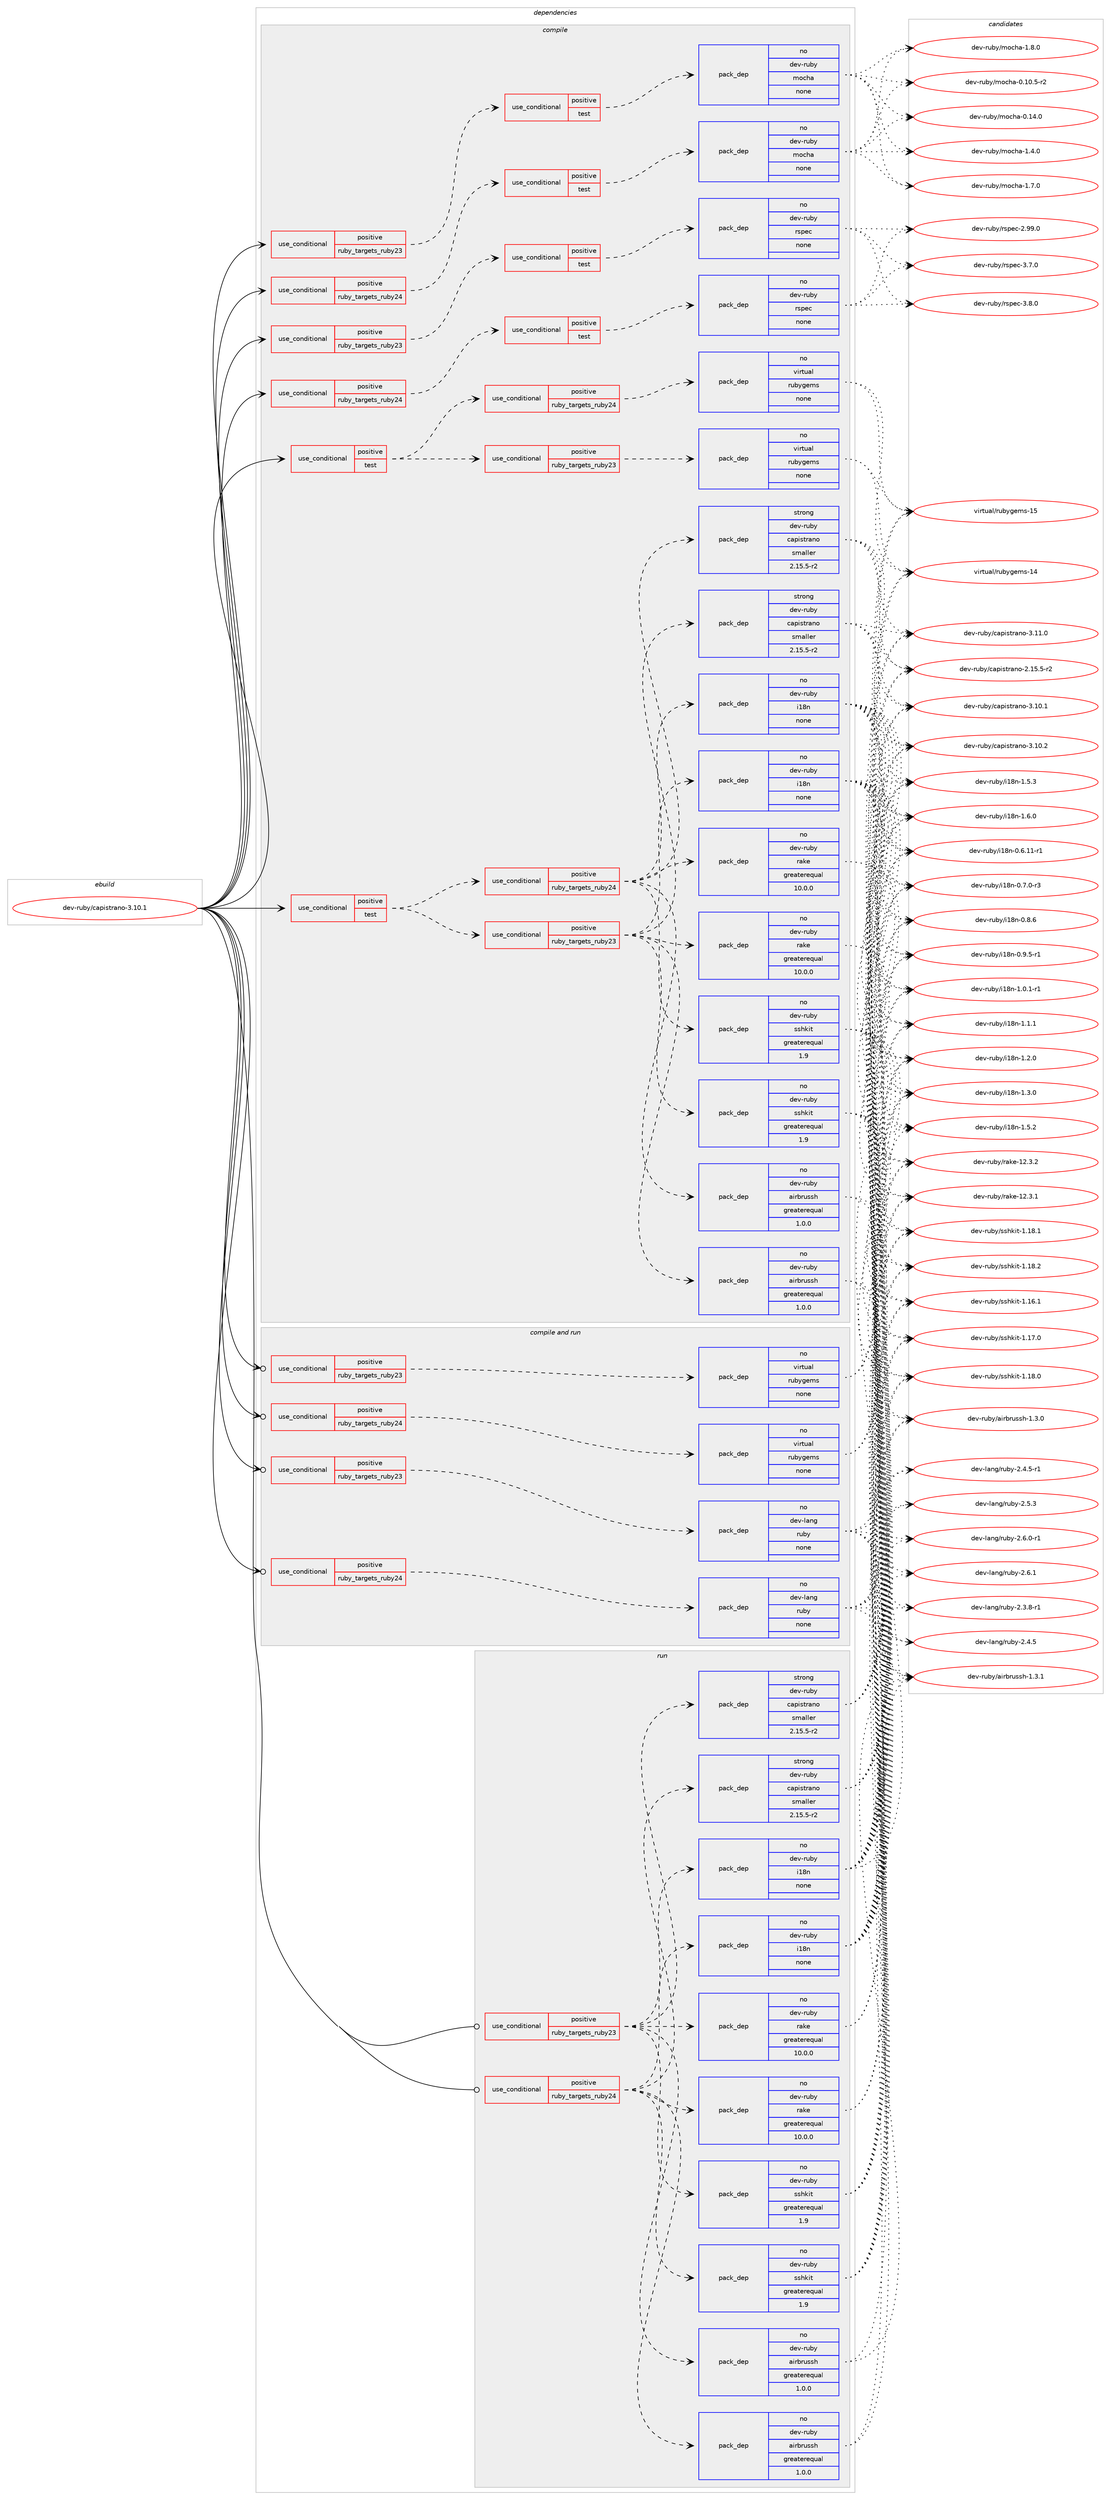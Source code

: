 digraph prolog {

# *************
# Graph options
# *************

newrank=true;
concentrate=true;
compound=true;
graph [rankdir=LR,fontname=Helvetica,fontsize=10,ranksep=1.5];#, ranksep=2.5, nodesep=0.2];
edge  [arrowhead=vee];
node  [fontname=Helvetica,fontsize=10];

# **********
# The ebuild
# **********

subgraph cluster_leftcol {
color=gray;
rank=same;
label=<<i>ebuild</i>>;
id [label="dev-ruby/capistrano-3.10.1", color=red, width=4, href="../dev-ruby/capistrano-3.10.1.svg"];
}

# ****************
# The dependencies
# ****************

subgraph cluster_midcol {
color=gray;
label=<<i>dependencies</i>>;
subgraph cluster_compile {
fillcolor="#eeeeee";
style=filled;
label=<<i>compile</i>>;
subgraph cond395680 {
dependency1485276 [label=<<TABLE BORDER="0" CELLBORDER="1" CELLSPACING="0" CELLPADDING="4"><TR><TD ROWSPAN="3" CELLPADDING="10">use_conditional</TD></TR><TR><TD>positive</TD></TR><TR><TD>ruby_targets_ruby23</TD></TR></TABLE>>, shape=none, color=red];
subgraph cond395681 {
dependency1485277 [label=<<TABLE BORDER="0" CELLBORDER="1" CELLSPACING="0" CELLPADDING="4"><TR><TD ROWSPAN="3" CELLPADDING="10">use_conditional</TD></TR><TR><TD>positive</TD></TR><TR><TD>test</TD></TR></TABLE>>, shape=none, color=red];
subgraph pack1066164 {
dependency1485278 [label=<<TABLE BORDER="0" CELLBORDER="1" CELLSPACING="0" CELLPADDING="4" WIDTH="220"><TR><TD ROWSPAN="6" CELLPADDING="30">pack_dep</TD></TR><TR><TD WIDTH="110">no</TD></TR><TR><TD>dev-ruby</TD></TR><TR><TD>mocha</TD></TR><TR><TD>none</TD></TR><TR><TD></TD></TR></TABLE>>, shape=none, color=blue];
}
dependency1485277:e -> dependency1485278:w [weight=20,style="dashed",arrowhead="vee"];
}
dependency1485276:e -> dependency1485277:w [weight=20,style="dashed",arrowhead="vee"];
}
id:e -> dependency1485276:w [weight=20,style="solid",arrowhead="vee"];
subgraph cond395682 {
dependency1485279 [label=<<TABLE BORDER="0" CELLBORDER="1" CELLSPACING="0" CELLPADDING="4"><TR><TD ROWSPAN="3" CELLPADDING="10">use_conditional</TD></TR><TR><TD>positive</TD></TR><TR><TD>ruby_targets_ruby23</TD></TR></TABLE>>, shape=none, color=red];
subgraph cond395683 {
dependency1485280 [label=<<TABLE BORDER="0" CELLBORDER="1" CELLSPACING="0" CELLPADDING="4"><TR><TD ROWSPAN="3" CELLPADDING="10">use_conditional</TD></TR><TR><TD>positive</TD></TR><TR><TD>test</TD></TR></TABLE>>, shape=none, color=red];
subgraph pack1066165 {
dependency1485281 [label=<<TABLE BORDER="0" CELLBORDER="1" CELLSPACING="0" CELLPADDING="4" WIDTH="220"><TR><TD ROWSPAN="6" CELLPADDING="30">pack_dep</TD></TR><TR><TD WIDTH="110">no</TD></TR><TR><TD>dev-ruby</TD></TR><TR><TD>rspec</TD></TR><TR><TD>none</TD></TR><TR><TD></TD></TR></TABLE>>, shape=none, color=blue];
}
dependency1485280:e -> dependency1485281:w [weight=20,style="dashed",arrowhead="vee"];
}
dependency1485279:e -> dependency1485280:w [weight=20,style="dashed",arrowhead="vee"];
}
id:e -> dependency1485279:w [weight=20,style="solid",arrowhead="vee"];
subgraph cond395684 {
dependency1485282 [label=<<TABLE BORDER="0" CELLBORDER="1" CELLSPACING="0" CELLPADDING="4"><TR><TD ROWSPAN="3" CELLPADDING="10">use_conditional</TD></TR><TR><TD>positive</TD></TR><TR><TD>ruby_targets_ruby24</TD></TR></TABLE>>, shape=none, color=red];
subgraph cond395685 {
dependency1485283 [label=<<TABLE BORDER="0" CELLBORDER="1" CELLSPACING="0" CELLPADDING="4"><TR><TD ROWSPAN="3" CELLPADDING="10">use_conditional</TD></TR><TR><TD>positive</TD></TR><TR><TD>test</TD></TR></TABLE>>, shape=none, color=red];
subgraph pack1066166 {
dependency1485284 [label=<<TABLE BORDER="0" CELLBORDER="1" CELLSPACING="0" CELLPADDING="4" WIDTH="220"><TR><TD ROWSPAN="6" CELLPADDING="30">pack_dep</TD></TR><TR><TD WIDTH="110">no</TD></TR><TR><TD>dev-ruby</TD></TR><TR><TD>mocha</TD></TR><TR><TD>none</TD></TR><TR><TD></TD></TR></TABLE>>, shape=none, color=blue];
}
dependency1485283:e -> dependency1485284:w [weight=20,style="dashed",arrowhead="vee"];
}
dependency1485282:e -> dependency1485283:w [weight=20,style="dashed",arrowhead="vee"];
}
id:e -> dependency1485282:w [weight=20,style="solid",arrowhead="vee"];
subgraph cond395686 {
dependency1485285 [label=<<TABLE BORDER="0" CELLBORDER="1" CELLSPACING="0" CELLPADDING="4"><TR><TD ROWSPAN="3" CELLPADDING="10">use_conditional</TD></TR><TR><TD>positive</TD></TR><TR><TD>ruby_targets_ruby24</TD></TR></TABLE>>, shape=none, color=red];
subgraph cond395687 {
dependency1485286 [label=<<TABLE BORDER="0" CELLBORDER="1" CELLSPACING="0" CELLPADDING="4"><TR><TD ROWSPAN="3" CELLPADDING="10">use_conditional</TD></TR><TR><TD>positive</TD></TR><TR><TD>test</TD></TR></TABLE>>, shape=none, color=red];
subgraph pack1066167 {
dependency1485287 [label=<<TABLE BORDER="0" CELLBORDER="1" CELLSPACING="0" CELLPADDING="4" WIDTH="220"><TR><TD ROWSPAN="6" CELLPADDING="30">pack_dep</TD></TR><TR><TD WIDTH="110">no</TD></TR><TR><TD>dev-ruby</TD></TR><TR><TD>rspec</TD></TR><TR><TD>none</TD></TR><TR><TD></TD></TR></TABLE>>, shape=none, color=blue];
}
dependency1485286:e -> dependency1485287:w [weight=20,style="dashed",arrowhead="vee"];
}
dependency1485285:e -> dependency1485286:w [weight=20,style="dashed",arrowhead="vee"];
}
id:e -> dependency1485285:w [weight=20,style="solid",arrowhead="vee"];
subgraph cond395688 {
dependency1485288 [label=<<TABLE BORDER="0" CELLBORDER="1" CELLSPACING="0" CELLPADDING="4"><TR><TD ROWSPAN="3" CELLPADDING="10">use_conditional</TD></TR><TR><TD>positive</TD></TR><TR><TD>test</TD></TR></TABLE>>, shape=none, color=red];
subgraph cond395689 {
dependency1485289 [label=<<TABLE BORDER="0" CELLBORDER="1" CELLSPACING="0" CELLPADDING="4"><TR><TD ROWSPAN="3" CELLPADDING="10">use_conditional</TD></TR><TR><TD>positive</TD></TR><TR><TD>ruby_targets_ruby23</TD></TR></TABLE>>, shape=none, color=red];
subgraph pack1066168 {
dependency1485290 [label=<<TABLE BORDER="0" CELLBORDER="1" CELLSPACING="0" CELLPADDING="4" WIDTH="220"><TR><TD ROWSPAN="6" CELLPADDING="30">pack_dep</TD></TR><TR><TD WIDTH="110">no</TD></TR><TR><TD>dev-ruby</TD></TR><TR><TD>airbrussh</TD></TR><TR><TD>greaterequal</TD></TR><TR><TD>1.0.0</TD></TR></TABLE>>, shape=none, color=blue];
}
dependency1485289:e -> dependency1485290:w [weight=20,style="dashed",arrowhead="vee"];
subgraph pack1066169 {
dependency1485291 [label=<<TABLE BORDER="0" CELLBORDER="1" CELLSPACING="0" CELLPADDING="4" WIDTH="220"><TR><TD ROWSPAN="6" CELLPADDING="30">pack_dep</TD></TR><TR><TD WIDTH="110">no</TD></TR><TR><TD>dev-ruby</TD></TR><TR><TD>sshkit</TD></TR><TR><TD>greaterequal</TD></TR><TR><TD>1.9</TD></TR></TABLE>>, shape=none, color=blue];
}
dependency1485289:e -> dependency1485291:w [weight=20,style="dashed",arrowhead="vee"];
subgraph pack1066170 {
dependency1485292 [label=<<TABLE BORDER="0" CELLBORDER="1" CELLSPACING="0" CELLPADDING="4" WIDTH="220"><TR><TD ROWSPAN="6" CELLPADDING="30">pack_dep</TD></TR><TR><TD WIDTH="110">no</TD></TR><TR><TD>dev-ruby</TD></TR><TR><TD>rake</TD></TR><TR><TD>greaterequal</TD></TR><TR><TD>10.0.0</TD></TR></TABLE>>, shape=none, color=blue];
}
dependency1485289:e -> dependency1485292:w [weight=20,style="dashed",arrowhead="vee"];
subgraph pack1066171 {
dependency1485293 [label=<<TABLE BORDER="0" CELLBORDER="1" CELLSPACING="0" CELLPADDING="4" WIDTH="220"><TR><TD ROWSPAN="6" CELLPADDING="30">pack_dep</TD></TR><TR><TD WIDTH="110">no</TD></TR><TR><TD>dev-ruby</TD></TR><TR><TD>i18n</TD></TR><TR><TD>none</TD></TR><TR><TD></TD></TR></TABLE>>, shape=none, color=blue];
}
dependency1485289:e -> dependency1485293:w [weight=20,style="dashed",arrowhead="vee"];
subgraph pack1066172 {
dependency1485294 [label=<<TABLE BORDER="0" CELLBORDER="1" CELLSPACING="0" CELLPADDING="4" WIDTH="220"><TR><TD ROWSPAN="6" CELLPADDING="30">pack_dep</TD></TR><TR><TD WIDTH="110">strong</TD></TR><TR><TD>dev-ruby</TD></TR><TR><TD>capistrano</TD></TR><TR><TD>smaller</TD></TR><TR><TD>2.15.5-r2</TD></TR></TABLE>>, shape=none, color=blue];
}
dependency1485289:e -> dependency1485294:w [weight=20,style="dashed",arrowhead="vee"];
}
dependency1485288:e -> dependency1485289:w [weight=20,style="dashed",arrowhead="vee"];
subgraph cond395690 {
dependency1485295 [label=<<TABLE BORDER="0" CELLBORDER="1" CELLSPACING="0" CELLPADDING="4"><TR><TD ROWSPAN="3" CELLPADDING="10">use_conditional</TD></TR><TR><TD>positive</TD></TR><TR><TD>ruby_targets_ruby24</TD></TR></TABLE>>, shape=none, color=red];
subgraph pack1066173 {
dependency1485296 [label=<<TABLE BORDER="0" CELLBORDER="1" CELLSPACING="0" CELLPADDING="4" WIDTH="220"><TR><TD ROWSPAN="6" CELLPADDING="30">pack_dep</TD></TR><TR><TD WIDTH="110">no</TD></TR><TR><TD>dev-ruby</TD></TR><TR><TD>airbrussh</TD></TR><TR><TD>greaterequal</TD></TR><TR><TD>1.0.0</TD></TR></TABLE>>, shape=none, color=blue];
}
dependency1485295:e -> dependency1485296:w [weight=20,style="dashed",arrowhead="vee"];
subgraph pack1066174 {
dependency1485297 [label=<<TABLE BORDER="0" CELLBORDER="1" CELLSPACING="0" CELLPADDING="4" WIDTH="220"><TR><TD ROWSPAN="6" CELLPADDING="30">pack_dep</TD></TR><TR><TD WIDTH="110">no</TD></TR><TR><TD>dev-ruby</TD></TR><TR><TD>sshkit</TD></TR><TR><TD>greaterequal</TD></TR><TR><TD>1.9</TD></TR></TABLE>>, shape=none, color=blue];
}
dependency1485295:e -> dependency1485297:w [weight=20,style="dashed",arrowhead="vee"];
subgraph pack1066175 {
dependency1485298 [label=<<TABLE BORDER="0" CELLBORDER="1" CELLSPACING="0" CELLPADDING="4" WIDTH="220"><TR><TD ROWSPAN="6" CELLPADDING="30">pack_dep</TD></TR><TR><TD WIDTH="110">no</TD></TR><TR><TD>dev-ruby</TD></TR><TR><TD>rake</TD></TR><TR><TD>greaterequal</TD></TR><TR><TD>10.0.0</TD></TR></TABLE>>, shape=none, color=blue];
}
dependency1485295:e -> dependency1485298:w [weight=20,style="dashed",arrowhead="vee"];
subgraph pack1066176 {
dependency1485299 [label=<<TABLE BORDER="0" CELLBORDER="1" CELLSPACING="0" CELLPADDING="4" WIDTH="220"><TR><TD ROWSPAN="6" CELLPADDING="30">pack_dep</TD></TR><TR><TD WIDTH="110">no</TD></TR><TR><TD>dev-ruby</TD></TR><TR><TD>i18n</TD></TR><TR><TD>none</TD></TR><TR><TD></TD></TR></TABLE>>, shape=none, color=blue];
}
dependency1485295:e -> dependency1485299:w [weight=20,style="dashed",arrowhead="vee"];
subgraph pack1066177 {
dependency1485300 [label=<<TABLE BORDER="0" CELLBORDER="1" CELLSPACING="0" CELLPADDING="4" WIDTH="220"><TR><TD ROWSPAN="6" CELLPADDING="30">pack_dep</TD></TR><TR><TD WIDTH="110">strong</TD></TR><TR><TD>dev-ruby</TD></TR><TR><TD>capistrano</TD></TR><TR><TD>smaller</TD></TR><TR><TD>2.15.5-r2</TD></TR></TABLE>>, shape=none, color=blue];
}
dependency1485295:e -> dependency1485300:w [weight=20,style="dashed",arrowhead="vee"];
}
dependency1485288:e -> dependency1485295:w [weight=20,style="dashed",arrowhead="vee"];
}
id:e -> dependency1485288:w [weight=20,style="solid",arrowhead="vee"];
subgraph cond395691 {
dependency1485301 [label=<<TABLE BORDER="0" CELLBORDER="1" CELLSPACING="0" CELLPADDING="4"><TR><TD ROWSPAN="3" CELLPADDING="10">use_conditional</TD></TR><TR><TD>positive</TD></TR><TR><TD>test</TD></TR></TABLE>>, shape=none, color=red];
subgraph cond395692 {
dependency1485302 [label=<<TABLE BORDER="0" CELLBORDER="1" CELLSPACING="0" CELLPADDING="4"><TR><TD ROWSPAN="3" CELLPADDING="10">use_conditional</TD></TR><TR><TD>positive</TD></TR><TR><TD>ruby_targets_ruby23</TD></TR></TABLE>>, shape=none, color=red];
subgraph pack1066178 {
dependency1485303 [label=<<TABLE BORDER="0" CELLBORDER="1" CELLSPACING="0" CELLPADDING="4" WIDTH="220"><TR><TD ROWSPAN="6" CELLPADDING="30">pack_dep</TD></TR><TR><TD WIDTH="110">no</TD></TR><TR><TD>virtual</TD></TR><TR><TD>rubygems</TD></TR><TR><TD>none</TD></TR><TR><TD></TD></TR></TABLE>>, shape=none, color=blue];
}
dependency1485302:e -> dependency1485303:w [weight=20,style="dashed",arrowhead="vee"];
}
dependency1485301:e -> dependency1485302:w [weight=20,style="dashed",arrowhead="vee"];
subgraph cond395693 {
dependency1485304 [label=<<TABLE BORDER="0" CELLBORDER="1" CELLSPACING="0" CELLPADDING="4"><TR><TD ROWSPAN="3" CELLPADDING="10">use_conditional</TD></TR><TR><TD>positive</TD></TR><TR><TD>ruby_targets_ruby24</TD></TR></TABLE>>, shape=none, color=red];
subgraph pack1066179 {
dependency1485305 [label=<<TABLE BORDER="0" CELLBORDER="1" CELLSPACING="0" CELLPADDING="4" WIDTH="220"><TR><TD ROWSPAN="6" CELLPADDING="30">pack_dep</TD></TR><TR><TD WIDTH="110">no</TD></TR><TR><TD>virtual</TD></TR><TR><TD>rubygems</TD></TR><TR><TD>none</TD></TR><TR><TD></TD></TR></TABLE>>, shape=none, color=blue];
}
dependency1485304:e -> dependency1485305:w [weight=20,style="dashed",arrowhead="vee"];
}
dependency1485301:e -> dependency1485304:w [weight=20,style="dashed",arrowhead="vee"];
}
id:e -> dependency1485301:w [weight=20,style="solid",arrowhead="vee"];
}
subgraph cluster_compileandrun {
fillcolor="#eeeeee";
style=filled;
label=<<i>compile and run</i>>;
subgraph cond395694 {
dependency1485306 [label=<<TABLE BORDER="0" CELLBORDER="1" CELLSPACING="0" CELLPADDING="4"><TR><TD ROWSPAN="3" CELLPADDING="10">use_conditional</TD></TR><TR><TD>positive</TD></TR><TR><TD>ruby_targets_ruby23</TD></TR></TABLE>>, shape=none, color=red];
subgraph pack1066180 {
dependency1485307 [label=<<TABLE BORDER="0" CELLBORDER="1" CELLSPACING="0" CELLPADDING="4" WIDTH="220"><TR><TD ROWSPAN="6" CELLPADDING="30">pack_dep</TD></TR><TR><TD WIDTH="110">no</TD></TR><TR><TD>dev-lang</TD></TR><TR><TD>ruby</TD></TR><TR><TD>none</TD></TR><TR><TD></TD></TR></TABLE>>, shape=none, color=blue];
}
dependency1485306:e -> dependency1485307:w [weight=20,style="dashed",arrowhead="vee"];
}
id:e -> dependency1485306:w [weight=20,style="solid",arrowhead="odotvee"];
subgraph cond395695 {
dependency1485308 [label=<<TABLE BORDER="0" CELLBORDER="1" CELLSPACING="0" CELLPADDING="4"><TR><TD ROWSPAN="3" CELLPADDING="10">use_conditional</TD></TR><TR><TD>positive</TD></TR><TR><TD>ruby_targets_ruby23</TD></TR></TABLE>>, shape=none, color=red];
subgraph pack1066181 {
dependency1485309 [label=<<TABLE BORDER="0" CELLBORDER="1" CELLSPACING="0" CELLPADDING="4" WIDTH="220"><TR><TD ROWSPAN="6" CELLPADDING="30">pack_dep</TD></TR><TR><TD WIDTH="110">no</TD></TR><TR><TD>virtual</TD></TR><TR><TD>rubygems</TD></TR><TR><TD>none</TD></TR><TR><TD></TD></TR></TABLE>>, shape=none, color=blue];
}
dependency1485308:e -> dependency1485309:w [weight=20,style="dashed",arrowhead="vee"];
}
id:e -> dependency1485308:w [weight=20,style="solid",arrowhead="odotvee"];
subgraph cond395696 {
dependency1485310 [label=<<TABLE BORDER="0" CELLBORDER="1" CELLSPACING="0" CELLPADDING="4"><TR><TD ROWSPAN="3" CELLPADDING="10">use_conditional</TD></TR><TR><TD>positive</TD></TR><TR><TD>ruby_targets_ruby24</TD></TR></TABLE>>, shape=none, color=red];
subgraph pack1066182 {
dependency1485311 [label=<<TABLE BORDER="0" CELLBORDER="1" CELLSPACING="0" CELLPADDING="4" WIDTH="220"><TR><TD ROWSPAN="6" CELLPADDING="30">pack_dep</TD></TR><TR><TD WIDTH="110">no</TD></TR><TR><TD>dev-lang</TD></TR><TR><TD>ruby</TD></TR><TR><TD>none</TD></TR><TR><TD></TD></TR></TABLE>>, shape=none, color=blue];
}
dependency1485310:e -> dependency1485311:w [weight=20,style="dashed",arrowhead="vee"];
}
id:e -> dependency1485310:w [weight=20,style="solid",arrowhead="odotvee"];
subgraph cond395697 {
dependency1485312 [label=<<TABLE BORDER="0" CELLBORDER="1" CELLSPACING="0" CELLPADDING="4"><TR><TD ROWSPAN="3" CELLPADDING="10">use_conditional</TD></TR><TR><TD>positive</TD></TR><TR><TD>ruby_targets_ruby24</TD></TR></TABLE>>, shape=none, color=red];
subgraph pack1066183 {
dependency1485313 [label=<<TABLE BORDER="0" CELLBORDER="1" CELLSPACING="0" CELLPADDING="4" WIDTH="220"><TR><TD ROWSPAN="6" CELLPADDING="30">pack_dep</TD></TR><TR><TD WIDTH="110">no</TD></TR><TR><TD>virtual</TD></TR><TR><TD>rubygems</TD></TR><TR><TD>none</TD></TR><TR><TD></TD></TR></TABLE>>, shape=none, color=blue];
}
dependency1485312:e -> dependency1485313:w [weight=20,style="dashed",arrowhead="vee"];
}
id:e -> dependency1485312:w [weight=20,style="solid",arrowhead="odotvee"];
}
subgraph cluster_run {
fillcolor="#eeeeee";
style=filled;
label=<<i>run</i>>;
subgraph cond395698 {
dependency1485314 [label=<<TABLE BORDER="0" CELLBORDER="1" CELLSPACING="0" CELLPADDING="4"><TR><TD ROWSPAN="3" CELLPADDING="10">use_conditional</TD></TR><TR><TD>positive</TD></TR><TR><TD>ruby_targets_ruby23</TD></TR></TABLE>>, shape=none, color=red];
subgraph pack1066184 {
dependency1485315 [label=<<TABLE BORDER="0" CELLBORDER="1" CELLSPACING="0" CELLPADDING="4" WIDTH="220"><TR><TD ROWSPAN="6" CELLPADDING="30">pack_dep</TD></TR><TR><TD WIDTH="110">no</TD></TR><TR><TD>dev-ruby</TD></TR><TR><TD>airbrussh</TD></TR><TR><TD>greaterequal</TD></TR><TR><TD>1.0.0</TD></TR></TABLE>>, shape=none, color=blue];
}
dependency1485314:e -> dependency1485315:w [weight=20,style="dashed",arrowhead="vee"];
subgraph pack1066185 {
dependency1485316 [label=<<TABLE BORDER="0" CELLBORDER="1" CELLSPACING="0" CELLPADDING="4" WIDTH="220"><TR><TD ROWSPAN="6" CELLPADDING="30">pack_dep</TD></TR><TR><TD WIDTH="110">no</TD></TR><TR><TD>dev-ruby</TD></TR><TR><TD>sshkit</TD></TR><TR><TD>greaterequal</TD></TR><TR><TD>1.9</TD></TR></TABLE>>, shape=none, color=blue];
}
dependency1485314:e -> dependency1485316:w [weight=20,style="dashed",arrowhead="vee"];
subgraph pack1066186 {
dependency1485317 [label=<<TABLE BORDER="0" CELLBORDER="1" CELLSPACING="0" CELLPADDING="4" WIDTH="220"><TR><TD ROWSPAN="6" CELLPADDING="30">pack_dep</TD></TR><TR><TD WIDTH="110">no</TD></TR><TR><TD>dev-ruby</TD></TR><TR><TD>rake</TD></TR><TR><TD>greaterequal</TD></TR><TR><TD>10.0.0</TD></TR></TABLE>>, shape=none, color=blue];
}
dependency1485314:e -> dependency1485317:w [weight=20,style="dashed",arrowhead="vee"];
subgraph pack1066187 {
dependency1485318 [label=<<TABLE BORDER="0" CELLBORDER="1" CELLSPACING="0" CELLPADDING="4" WIDTH="220"><TR><TD ROWSPAN="6" CELLPADDING="30">pack_dep</TD></TR><TR><TD WIDTH="110">no</TD></TR><TR><TD>dev-ruby</TD></TR><TR><TD>i18n</TD></TR><TR><TD>none</TD></TR><TR><TD></TD></TR></TABLE>>, shape=none, color=blue];
}
dependency1485314:e -> dependency1485318:w [weight=20,style="dashed",arrowhead="vee"];
subgraph pack1066188 {
dependency1485319 [label=<<TABLE BORDER="0" CELLBORDER="1" CELLSPACING="0" CELLPADDING="4" WIDTH="220"><TR><TD ROWSPAN="6" CELLPADDING="30">pack_dep</TD></TR><TR><TD WIDTH="110">strong</TD></TR><TR><TD>dev-ruby</TD></TR><TR><TD>capistrano</TD></TR><TR><TD>smaller</TD></TR><TR><TD>2.15.5-r2</TD></TR></TABLE>>, shape=none, color=blue];
}
dependency1485314:e -> dependency1485319:w [weight=20,style="dashed",arrowhead="vee"];
}
id:e -> dependency1485314:w [weight=20,style="solid",arrowhead="odot"];
subgraph cond395699 {
dependency1485320 [label=<<TABLE BORDER="0" CELLBORDER="1" CELLSPACING="0" CELLPADDING="4"><TR><TD ROWSPAN="3" CELLPADDING="10">use_conditional</TD></TR><TR><TD>positive</TD></TR><TR><TD>ruby_targets_ruby24</TD></TR></TABLE>>, shape=none, color=red];
subgraph pack1066189 {
dependency1485321 [label=<<TABLE BORDER="0" CELLBORDER="1" CELLSPACING="0" CELLPADDING="4" WIDTH="220"><TR><TD ROWSPAN="6" CELLPADDING="30">pack_dep</TD></TR><TR><TD WIDTH="110">no</TD></TR><TR><TD>dev-ruby</TD></TR><TR><TD>airbrussh</TD></TR><TR><TD>greaterequal</TD></TR><TR><TD>1.0.0</TD></TR></TABLE>>, shape=none, color=blue];
}
dependency1485320:e -> dependency1485321:w [weight=20,style="dashed",arrowhead="vee"];
subgraph pack1066190 {
dependency1485322 [label=<<TABLE BORDER="0" CELLBORDER="1" CELLSPACING="0" CELLPADDING="4" WIDTH="220"><TR><TD ROWSPAN="6" CELLPADDING="30">pack_dep</TD></TR><TR><TD WIDTH="110">no</TD></TR><TR><TD>dev-ruby</TD></TR><TR><TD>sshkit</TD></TR><TR><TD>greaterequal</TD></TR><TR><TD>1.9</TD></TR></TABLE>>, shape=none, color=blue];
}
dependency1485320:e -> dependency1485322:w [weight=20,style="dashed",arrowhead="vee"];
subgraph pack1066191 {
dependency1485323 [label=<<TABLE BORDER="0" CELLBORDER="1" CELLSPACING="0" CELLPADDING="4" WIDTH="220"><TR><TD ROWSPAN="6" CELLPADDING="30">pack_dep</TD></TR><TR><TD WIDTH="110">no</TD></TR><TR><TD>dev-ruby</TD></TR><TR><TD>rake</TD></TR><TR><TD>greaterequal</TD></TR><TR><TD>10.0.0</TD></TR></TABLE>>, shape=none, color=blue];
}
dependency1485320:e -> dependency1485323:w [weight=20,style="dashed",arrowhead="vee"];
subgraph pack1066192 {
dependency1485324 [label=<<TABLE BORDER="0" CELLBORDER="1" CELLSPACING="0" CELLPADDING="4" WIDTH="220"><TR><TD ROWSPAN="6" CELLPADDING="30">pack_dep</TD></TR><TR><TD WIDTH="110">no</TD></TR><TR><TD>dev-ruby</TD></TR><TR><TD>i18n</TD></TR><TR><TD>none</TD></TR><TR><TD></TD></TR></TABLE>>, shape=none, color=blue];
}
dependency1485320:e -> dependency1485324:w [weight=20,style="dashed",arrowhead="vee"];
subgraph pack1066193 {
dependency1485325 [label=<<TABLE BORDER="0" CELLBORDER="1" CELLSPACING="0" CELLPADDING="4" WIDTH="220"><TR><TD ROWSPAN="6" CELLPADDING="30">pack_dep</TD></TR><TR><TD WIDTH="110">strong</TD></TR><TR><TD>dev-ruby</TD></TR><TR><TD>capistrano</TD></TR><TR><TD>smaller</TD></TR><TR><TD>2.15.5-r2</TD></TR></TABLE>>, shape=none, color=blue];
}
dependency1485320:e -> dependency1485325:w [weight=20,style="dashed",arrowhead="vee"];
}
id:e -> dependency1485320:w [weight=20,style="solid",arrowhead="odot"];
}
}

# **************
# The candidates
# **************

subgraph cluster_choices {
rank=same;
color=gray;
label=<<i>candidates</i>>;

subgraph choice1066164 {
color=black;
nodesep=1;
choice1001011184511411798121471091119910497454846494846534511450 [label="dev-ruby/mocha-0.10.5-r2", color=red, width=4,href="../dev-ruby/mocha-0.10.5-r2.svg"];
choice100101118451141179812147109111991049745484649524648 [label="dev-ruby/mocha-0.14.0", color=red, width=4,href="../dev-ruby/mocha-0.14.0.svg"];
choice1001011184511411798121471091119910497454946524648 [label="dev-ruby/mocha-1.4.0", color=red, width=4,href="../dev-ruby/mocha-1.4.0.svg"];
choice1001011184511411798121471091119910497454946554648 [label="dev-ruby/mocha-1.7.0", color=red, width=4,href="../dev-ruby/mocha-1.7.0.svg"];
choice1001011184511411798121471091119910497454946564648 [label="dev-ruby/mocha-1.8.0", color=red, width=4,href="../dev-ruby/mocha-1.8.0.svg"];
dependency1485278:e -> choice1001011184511411798121471091119910497454846494846534511450:w [style=dotted,weight="100"];
dependency1485278:e -> choice100101118451141179812147109111991049745484649524648:w [style=dotted,weight="100"];
dependency1485278:e -> choice1001011184511411798121471091119910497454946524648:w [style=dotted,weight="100"];
dependency1485278:e -> choice1001011184511411798121471091119910497454946554648:w [style=dotted,weight="100"];
dependency1485278:e -> choice1001011184511411798121471091119910497454946564648:w [style=dotted,weight="100"];
}
subgraph choice1066165 {
color=black;
nodesep=1;
choice1001011184511411798121471141151121019945504657574648 [label="dev-ruby/rspec-2.99.0", color=red, width=4,href="../dev-ruby/rspec-2.99.0.svg"];
choice10010111845114117981214711411511210199455146554648 [label="dev-ruby/rspec-3.7.0", color=red, width=4,href="../dev-ruby/rspec-3.7.0.svg"];
choice10010111845114117981214711411511210199455146564648 [label="dev-ruby/rspec-3.8.0", color=red, width=4,href="../dev-ruby/rspec-3.8.0.svg"];
dependency1485281:e -> choice1001011184511411798121471141151121019945504657574648:w [style=dotted,weight="100"];
dependency1485281:e -> choice10010111845114117981214711411511210199455146554648:w [style=dotted,weight="100"];
dependency1485281:e -> choice10010111845114117981214711411511210199455146564648:w [style=dotted,weight="100"];
}
subgraph choice1066166 {
color=black;
nodesep=1;
choice1001011184511411798121471091119910497454846494846534511450 [label="dev-ruby/mocha-0.10.5-r2", color=red, width=4,href="../dev-ruby/mocha-0.10.5-r2.svg"];
choice100101118451141179812147109111991049745484649524648 [label="dev-ruby/mocha-0.14.0", color=red, width=4,href="../dev-ruby/mocha-0.14.0.svg"];
choice1001011184511411798121471091119910497454946524648 [label="dev-ruby/mocha-1.4.0", color=red, width=4,href="../dev-ruby/mocha-1.4.0.svg"];
choice1001011184511411798121471091119910497454946554648 [label="dev-ruby/mocha-1.7.0", color=red, width=4,href="../dev-ruby/mocha-1.7.0.svg"];
choice1001011184511411798121471091119910497454946564648 [label="dev-ruby/mocha-1.8.0", color=red, width=4,href="../dev-ruby/mocha-1.8.0.svg"];
dependency1485284:e -> choice1001011184511411798121471091119910497454846494846534511450:w [style=dotted,weight="100"];
dependency1485284:e -> choice100101118451141179812147109111991049745484649524648:w [style=dotted,weight="100"];
dependency1485284:e -> choice1001011184511411798121471091119910497454946524648:w [style=dotted,weight="100"];
dependency1485284:e -> choice1001011184511411798121471091119910497454946554648:w [style=dotted,weight="100"];
dependency1485284:e -> choice1001011184511411798121471091119910497454946564648:w [style=dotted,weight="100"];
}
subgraph choice1066167 {
color=black;
nodesep=1;
choice1001011184511411798121471141151121019945504657574648 [label="dev-ruby/rspec-2.99.0", color=red, width=4,href="../dev-ruby/rspec-2.99.0.svg"];
choice10010111845114117981214711411511210199455146554648 [label="dev-ruby/rspec-3.7.0", color=red, width=4,href="../dev-ruby/rspec-3.7.0.svg"];
choice10010111845114117981214711411511210199455146564648 [label="dev-ruby/rspec-3.8.0", color=red, width=4,href="../dev-ruby/rspec-3.8.0.svg"];
dependency1485287:e -> choice1001011184511411798121471141151121019945504657574648:w [style=dotted,weight="100"];
dependency1485287:e -> choice10010111845114117981214711411511210199455146554648:w [style=dotted,weight="100"];
dependency1485287:e -> choice10010111845114117981214711411511210199455146564648:w [style=dotted,weight="100"];
}
subgraph choice1066168 {
color=black;
nodesep=1;
choice1001011184511411798121479710511498114117115115104454946514648 [label="dev-ruby/airbrussh-1.3.0", color=red, width=4,href="../dev-ruby/airbrussh-1.3.0.svg"];
choice1001011184511411798121479710511498114117115115104454946514649 [label="dev-ruby/airbrussh-1.3.1", color=red, width=4,href="../dev-ruby/airbrussh-1.3.1.svg"];
dependency1485290:e -> choice1001011184511411798121479710511498114117115115104454946514648:w [style=dotted,weight="100"];
dependency1485290:e -> choice1001011184511411798121479710511498114117115115104454946514649:w [style=dotted,weight="100"];
}
subgraph choice1066169 {
color=black;
nodesep=1;
choice10010111845114117981214711511510410710511645494649544649 [label="dev-ruby/sshkit-1.16.1", color=red, width=4,href="../dev-ruby/sshkit-1.16.1.svg"];
choice10010111845114117981214711511510410710511645494649554648 [label="dev-ruby/sshkit-1.17.0", color=red, width=4,href="../dev-ruby/sshkit-1.17.0.svg"];
choice10010111845114117981214711511510410710511645494649564648 [label="dev-ruby/sshkit-1.18.0", color=red, width=4,href="../dev-ruby/sshkit-1.18.0.svg"];
choice10010111845114117981214711511510410710511645494649564649 [label="dev-ruby/sshkit-1.18.1", color=red, width=4,href="../dev-ruby/sshkit-1.18.1.svg"];
choice10010111845114117981214711511510410710511645494649564650 [label="dev-ruby/sshkit-1.18.2", color=red, width=4,href="../dev-ruby/sshkit-1.18.2.svg"];
dependency1485291:e -> choice10010111845114117981214711511510410710511645494649544649:w [style=dotted,weight="100"];
dependency1485291:e -> choice10010111845114117981214711511510410710511645494649554648:w [style=dotted,weight="100"];
dependency1485291:e -> choice10010111845114117981214711511510410710511645494649564648:w [style=dotted,weight="100"];
dependency1485291:e -> choice10010111845114117981214711511510410710511645494649564649:w [style=dotted,weight="100"];
dependency1485291:e -> choice10010111845114117981214711511510410710511645494649564650:w [style=dotted,weight="100"];
}
subgraph choice1066170 {
color=black;
nodesep=1;
choice1001011184511411798121471149710710145495046514649 [label="dev-ruby/rake-12.3.1", color=red, width=4,href="../dev-ruby/rake-12.3.1.svg"];
choice1001011184511411798121471149710710145495046514650 [label="dev-ruby/rake-12.3.2", color=red, width=4,href="../dev-ruby/rake-12.3.2.svg"];
dependency1485292:e -> choice1001011184511411798121471149710710145495046514649:w [style=dotted,weight="100"];
dependency1485292:e -> choice1001011184511411798121471149710710145495046514650:w [style=dotted,weight="100"];
}
subgraph choice1066171 {
color=black;
nodesep=1;
choice1001011184511411798121471054956110454846544649494511449 [label="dev-ruby/i18n-0.6.11-r1", color=red, width=4,href="../dev-ruby/i18n-0.6.11-r1.svg"];
choice10010111845114117981214710549561104548465546484511451 [label="dev-ruby/i18n-0.7.0-r3", color=red, width=4,href="../dev-ruby/i18n-0.7.0-r3.svg"];
choice1001011184511411798121471054956110454846564654 [label="dev-ruby/i18n-0.8.6", color=red, width=4,href="../dev-ruby/i18n-0.8.6.svg"];
choice10010111845114117981214710549561104548465746534511449 [label="dev-ruby/i18n-0.9.5-r1", color=red, width=4,href="../dev-ruby/i18n-0.9.5-r1.svg"];
choice10010111845114117981214710549561104549464846494511449 [label="dev-ruby/i18n-1.0.1-r1", color=red, width=4,href="../dev-ruby/i18n-1.0.1-r1.svg"];
choice1001011184511411798121471054956110454946494649 [label="dev-ruby/i18n-1.1.1", color=red, width=4,href="../dev-ruby/i18n-1.1.1.svg"];
choice1001011184511411798121471054956110454946504648 [label="dev-ruby/i18n-1.2.0", color=red, width=4,href="../dev-ruby/i18n-1.2.0.svg"];
choice1001011184511411798121471054956110454946514648 [label="dev-ruby/i18n-1.3.0", color=red, width=4,href="../dev-ruby/i18n-1.3.0.svg"];
choice1001011184511411798121471054956110454946534650 [label="dev-ruby/i18n-1.5.2", color=red, width=4,href="../dev-ruby/i18n-1.5.2.svg"];
choice1001011184511411798121471054956110454946534651 [label="dev-ruby/i18n-1.5.3", color=red, width=4,href="../dev-ruby/i18n-1.5.3.svg"];
choice1001011184511411798121471054956110454946544648 [label="dev-ruby/i18n-1.6.0", color=red, width=4,href="../dev-ruby/i18n-1.6.0.svg"];
dependency1485293:e -> choice1001011184511411798121471054956110454846544649494511449:w [style=dotted,weight="100"];
dependency1485293:e -> choice10010111845114117981214710549561104548465546484511451:w [style=dotted,weight="100"];
dependency1485293:e -> choice1001011184511411798121471054956110454846564654:w [style=dotted,weight="100"];
dependency1485293:e -> choice10010111845114117981214710549561104548465746534511449:w [style=dotted,weight="100"];
dependency1485293:e -> choice10010111845114117981214710549561104549464846494511449:w [style=dotted,weight="100"];
dependency1485293:e -> choice1001011184511411798121471054956110454946494649:w [style=dotted,weight="100"];
dependency1485293:e -> choice1001011184511411798121471054956110454946504648:w [style=dotted,weight="100"];
dependency1485293:e -> choice1001011184511411798121471054956110454946514648:w [style=dotted,weight="100"];
dependency1485293:e -> choice1001011184511411798121471054956110454946534650:w [style=dotted,weight="100"];
dependency1485293:e -> choice1001011184511411798121471054956110454946534651:w [style=dotted,weight="100"];
dependency1485293:e -> choice1001011184511411798121471054956110454946544648:w [style=dotted,weight="100"];
}
subgraph choice1066172 {
color=black;
nodesep=1;
choice100101118451141179812147999711210511511611497110111455046495346534511450 [label="dev-ruby/capistrano-2.15.5-r2", color=red, width=4,href="../dev-ruby/capistrano-2.15.5-r2.svg"];
choice10010111845114117981214799971121051151161149711011145514649484649 [label="dev-ruby/capistrano-3.10.1", color=red, width=4,href="../dev-ruby/capistrano-3.10.1.svg"];
choice10010111845114117981214799971121051151161149711011145514649484650 [label="dev-ruby/capistrano-3.10.2", color=red, width=4,href="../dev-ruby/capistrano-3.10.2.svg"];
choice10010111845114117981214799971121051151161149711011145514649494648 [label="dev-ruby/capistrano-3.11.0", color=red, width=4,href="../dev-ruby/capistrano-3.11.0.svg"];
dependency1485294:e -> choice100101118451141179812147999711210511511611497110111455046495346534511450:w [style=dotted,weight="100"];
dependency1485294:e -> choice10010111845114117981214799971121051151161149711011145514649484649:w [style=dotted,weight="100"];
dependency1485294:e -> choice10010111845114117981214799971121051151161149711011145514649484650:w [style=dotted,weight="100"];
dependency1485294:e -> choice10010111845114117981214799971121051151161149711011145514649494648:w [style=dotted,weight="100"];
}
subgraph choice1066173 {
color=black;
nodesep=1;
choice1001011184511411798121479710511498114117115115104454946514648 [label="dev-ruby/airbrussh-1.3.0", color=red, width=4,href="../dev-ruby/airbrussh-1.3.0.svg"];
choice1001011184511411798121479710511498114117115115104454946514649 [label="dev-ruby/airbrussh-1.3.1", color=red, width=4,href="../dev-ruby/airbrussh-1.3.1.svg"];
dependency1485296:e -> choice1001011184511411798121479710511498114117115115104454946514648:w [style=dotted,weight="100"];
dependency1485296:e -> choice1001011184511411798121479710511498114117115115104454946514649:w [style=dotted,weight="100"];
}
subgraph choice1066174 {
color=black;
nodesep=1;
choice10010111845114117981214711511510410710511645494649544649 [label="dev-ruby/sshkit-1.16.1", color=red, width=4,href="../dev-ruby/sshkit-1.16.1.svg"];
choice10010111845114117981214711511510410710511645494649554648 [label="dev-ruby/sshkit-1.17.0", color=red, width=4,href="../dev-ruby/sshkit-1.17.0.svg"];
choice10010111845114117981214711511510410710511645494649564648 [label="dev-ruby/sshkit-1.18.0", color=red, width=4,href="../dev-ruby/sshkit-1.18.0.svg"];
choice10010111845114117981214711511510410710511645494649564649 [label="dev-ruby/sshkit-1.18.1", color=red, width=4,href="../dev-ruby/sshkit-1.18.1.svg"];
choice10010111845114117981214711511510410710511645494649564650 [label="dev-ruby/sshkit-1.18.2", color=red, width=4,href="../dev-ruby/sshkit-1.18.2.svg"];
dependency1485297:e -> choice10010111845114117981214711511510410710511645494649544649:w [style=dotted,weight="100"];
dependency1485297:e -> choice10010111845114117981214711511510410710511645494649554648:w [style=dotted,weight="100"];
dependency1485297:e -> choice10010111845114117981214711511510410710511645494649564648:w [style=dotted,weight="100"];
dependency1485297:e -> choice10010111845114117981214711511510410710511645494649564649:w [style=dotted,weight="100"];
dependency1485297:e -> choice10010111845114117981214711511510410710511645494649564650:w [style=dotted,weight="100"];
}
subgraph choice1066175 {
color=black;
nodesep=1;
choice1001011184511411798121471149710710145495046514649 [label="dev-ruby/rake-12.3.1", color=red, width=4,href="../dev-ruby/rake-12.3.1.svg"];
choice1001011184511411798121471149710710145495046514650 [label="dev-ruby/rake-12.3.2", color=red, width=4,href="../dev-ruby/rake-12.3.2.svg"];
dependency1485298:e -> choice1001011184511411798121471149710710145495046514649:w [style=dotted,weight="100"];
dependency1485298:e -> choice1001011184511411798121471149710710145495046514650:w [style=dotted,weight="100"];
}
subgraph choice1066176 {
color=black;
nodesep=1;
choice1001011184511411798121471054956110454846544649494511449 [label="dev-ruby/i18n-0.6.11-r1", color=red, width=4,href="../dev-ruby/i18n-0.6.11-r1.svg"];
choice10010111845114117981214710549561104548465546484511451 [label="dev-ruby/i18n-0.7.0-r3", color=red, width=4,href="../dev-ruby/i18n-0.7.0-r3.svg"];
choice1001011184511411798121471054956110454846564654 [label="dev-ruby/i18n-0.8.6", color=red, width=4,href="../dev-ruby/i18n-0.8.6.svg"];
choice10010111845114117981214710549561104548465746534511449 [label="dev-ruby/i18n-0.9.5-r1", color=red, width=4,href="../dev-ruby/i18n-0.9.5-r1.svg"];
choice10010111845114117981214710549561104549464846494511449 [label="dev-ruby/i18n-1.0.1-r1", color=red, width=4,href="../dev-ruby/i18n-1.0.1-r1.svg"];
choice1001011184511411798121471054956110454946494649 [label="dev-ruby/i18n-1.1.1", color=red, width=4,href="../dev-ruby/i18n-1.1.1.svg"];
choice1001011184511411798121471054956110454946504648 [label="dev-ruby/i18n-1.2.0", color=red, width=4,href="../dev-ruby/i18n-1.2.0.svg"];
choice1001011184511411798121471054956110454946514648 [label="dev-ruby/i18n-1.3.0", color=red, width=4,href="../dev-ruby/i18n-1.3.0.svg"];
choice1001011184511411798121471054956110454946534650 [label="dev-ruby/i18n-1.5.2", color=red, width=4,href="../dev-ruby/i18n-1.5.2.svg"];
choice1001011184511411798121471054956110454946534651 [label="dev-ruby/i18n-1.5.3", color=red, width=4,href="../dev-ruby/i18n-1.5.3.svg"];
choice1001011184511411798121471054956110454946544648 [label="dev-ruby/i18n-1.6.0", color=red, width=4,href="../dev-ruby/i18n-1.6.0.svg"];
dependency1485299:e -> choice1001011184511411798121471054956110454846544649494511449:w [style=dotted,weight="100"];
dependency1485299:e -> choice10010111845114117981214710549561104548465546484511451:w [style=dotted,weight="100"];
dependency1485299:e -> choice1001011184511411798121471054956110454846564654:w [style=dotted,weight="100"];
dependency1485299:e -> choice10010111845114117981214710549561104548465746534511449:w [style=dotted,weight="100"];
dependency1485299:e -> choice10010111845114117981214710549561104549464846494511449:w [style=dotted,weight="100"];
dependency1485299:e -> choice1001011184511411798121471054956110454946494649:w [style=dotted,weight="100"];
dependency1485299:e -> choice1001011184511411798121471054956110454946504648:w [style=dotted,weight="100"];
dependency1485299:e -> choice1001011184511411798121471054956110454946514648:w [style=dotted,weight="100"];
dependency1485299:e -> choice1001011184511411798121471054956110454946534650:w [style=dotted,weight="100"];
dependency1485299:e -> choice1001011184511411798121471054956110454946534651:w [style=dotted,weight="100"];
dependency1485299:e -> choice1001011184511411798121471054956110454946544648:w [style=dotted,weight="100"];
}
subgraph choice1066177 {
color=black;
nodesep=1;
choice100101118451141179812147999711210511511611497110111455046495346534511450 [label="dev-ruby/capistrano-2.15.5-r2", color=red, width=4,href="../dev-ruby/capistrano-2.15.5-r2.svg"];
choice10010111845114117981214799971121051151161149711011145514649484649 [label="dev-ruby/capistrano-3.10.1", color=red, width=4,href="../dev-ruby/capistrano-3.10.1.svg"];
choice10010111845114117981214799971121051151161149711011145514649484650 [label="dev-ruby/capistrano-3.10.2", color=red, width=4,href="../dev-ruby/capistrano-3.10.2.svg"];
choice10010111845114117981214799971121051151161149711011145514649494648 [label="dev-ruby/capistrano-3.11.0", color=red, width=4,href="../dev-ruby/capistrano-3.11.0.svg"];
dependency1485300:e -> choice100101118451141179812147999711210511511611497110111455046495346534511450:w [style=dotted,weight="100"];
dependency1485300:e -> choice10010111845114117981214799971121051151161149711011145514649484649:w [style=dotted,weight="100"];
dependency1485300:e -> choice10010111845114117981214799971121051151161149711011145514649484650:w [style=dotted,weight="100"];
dependency1485300:e -> choice10010111845114117981214799971121051151161149711011145514649494648:w [style=dotted,weight="100"];
}
subgraph choice1066178 {
color=black;
nodesep=1;
choice118105114116117971084711411798121103101109115454952 [label="virtual/rubygems-14", color=red, width=4,href="../virtual/rubygems-14.svg"];
choice118105114116117971084711411798121103101109115454953 [label="virtual/rubygems-15", color=red, width=4,href="../virtual/rubygems-15.svg"];
dependency1485303:e -> choice118105114116117971084711411798121103101109115454952:w [style=dotted,weight="100"];
dependency1485303:e -> choice118105114116117971084711411798121103101109115454953:w [style=dotted,weight="100"];
}
subgraph choice1066179 {
color=black;
nodesep=1;
choice118105114116117971084711411798121103101109115454952 [label="virtual/rubygems-14", color=red, width=4,href="../virtual/rubygems-14.svg"];
choice118105114116117971084711411798121103101109115454953 [label="virtual/rubygems-15", color=red, width=4,href="../virtual/rubygems-15.svg"];
dependency1485305:e -> choice118105114116117971084711411798121103101109115454952:w [style=dotted,weight="100"];
dependency1485305:e -> choice118105114116117971084711411798121103101109115454953:w [style=dotted,weight="100"];
}
subgraph choice1066180 {
color=black;
nodesep=1;
choice100101118451089711010347114117981214550465146564511449 [label="dev-lang/ruby-2.3.8-r1", color=red, width=4,href="../dev-lang/ruby-2.3.8-r1.svg"];
choice10010111845108971101034711411798121455046524653 [label="dev-lang/ruby-2.4.5", color=red, width=4,href="../dev-lang/ruby-2.4.5.svg"];
choice100101118451089711010347114117981214550465246534511449 [label="dev-lang/ruby-2.4.5-r1", color=red, width=4,href="../dev-lang/ruby-2.4.5-r1.svg"];
choice10010111845108971101034711411798121455046534651 [label="dev-lang/ruby-2.5.3", color=red, width=4,href="../dev-lang/ruby-2.5.3.svg"];
choice100101118451089711010347114117981214550465446484511449 [label="dev-lang/ruby-2.6.0-r1", color=red, width=4,href="../dev-lang/ruby-2.6.0-r1.svg"];
choice10010111845108971101034711411798121455046544649 [label="dev-lang/ruby-2.6.1", color=red, width=4,href="../dev-lang/ruby-2.6.1.svg"];
dependency1485307:e -> choice100101118451089711010347114117981214550465146564511449:w [style=dotted,weight="100"];
dependency1485307:e -> choice10010111845108971101034711411798121455046524653:w [style=dotted,weight="100"];
dependency1485307:e -> choice100101118451089711010347114117981214550465246534511449:w [style=dotted,weight="100"];
dependency1485307:e -> choice10010111845108971101034711411798121455046534651:w [style=dotted,weight="100"];
dependency1485307:e -> choice100101118451089711010347114117981214550465446484511449:w [style=dotted,weight="100"];
dependency1485307:e -> choice10010111845108971101034711411798121455046544649:w [style=dotted,weight="100"];
}
subgraph choice1066181 {
color=black;
nodesep=1;
choice118105114116117971084711411798121103101109115454952 [label="virtual/rubygems-14", color=red, width=4,href="../virtual/rubygems-14.svg"];
choice118105114116117971084711411798121103101109115454953 [label="virtual/rubygems-15", color=red, width=4,href="../virtual/rubygems-15.svg"];
dependency1485309:e -> choice118105114116117971084711411798121103101109115454952:w [style=dotted,weight="100"];
dependency1485309:e -> choice118105114116117971084711411798121103101109115454953:w [style=dotted,weight="100"];
}
subgraph choice1066182 {
color=black;
nodesep=1;
choice100101118451089711010347114117981214550465146564511449 [label="dev-lang/ruby-2.3.8-r1", color=red, width=4,href="../dev-lang/ruby-2.3.8-r1.svg"];
choice10010111845108971101034711411798121455046524653 [label="dev-lang/ruby-2.4.5", color=red, width=4,href="../dev-lang/ruby-2.4.5.svg"];
choice100101118451089711010347114117981214550465246534511449 [label="dev-lang/ruby-2.4.5-r1", color=red, width=4,href="../dev-lang/ruby-2.4.5-r1.svg"];
choice10010111845108971101034711411798121455046534651 [label="dev-lang/ruby-2.5.3", color=red, width=4,href="../dev-lang/ruby-2.5.3.svg"];
choice100101118451089711010347114117981214550465446484511449 [label="dev-lang/ruby-2.6.0-r1", color=red, width=4,href="../dev-lang/ruby-2.6.0-r1.svg"];
choice10010111845108971101034711411798121455046544649 [label="dev-lang/ruby-2.6.1", color=red, width=4,href="../dev-lang/ruby-2.6.1.svg"];
dependency1485311:e -> choice100101118451089711010347114117981214550465146564511449:w [style=dotted,weight="100"];
dependency1485311:e -> choice10010111845108971101034711411798121455046524653:w [style=dotted,weight="100"];
dependency1485311:e -> choice100101118451089711010347114117981214550465246534511449:w [style=dotted,weight="100"];
dependency1485311:e -> choice10010111845108971101034711411798121455046534651:w [style=dotted,weight="100"];
dependency1485311:e -> choice100101118451089711010347114117981214550465446484511449:w [style=dotted,weight="100"];
dependency1485311:e -> choice10010111845108971101034711411798121455046544649:w [style=dotted,weight="100"];
}
subgraph choice1066183 {
color=black;
nodesep=1;
choice118105114116117971084711411798121103101109115454952 [label="virtual/rubygems-14", color=red, width=4,href="../virtual/rubygems-14.svg"];
choice118105114116117971084711411798121103101109115454953 [label="virtual/rubygems-15", color=red, width=4,href="../virtual/rubygems-15.svg"];
dependency1485313:e -> choice118105114116117971084711411798121103101109115454952:w [style=dotted,weight="100"];
dependency1485313:e -> choice118105114116117971084711411798121103101109115454953:w [style=dotted,weight="100"];
}
subgraph choice1066184 {
color=black;
nodesep=1;
choice1001011184511411798121479710511498114117115115104454946514648 [label="dev-ruby/airbrussh-1.3.0", color=red, width=4,href="../dev-ruby/airbrussh-1.3.0.svg"];
choice1001011184511411798121479710511498114117115115104454946514649 [label="dev-ruby/airbrussh-1.3.1", color=red, width=4,href="../dev-ruby/airbrussh-1.3.1.svg"];
dependency1485315:e -> choice1001011184511411798121479710511498114117115115104454946514648:w [style=dotted,weight="100"];
dependency1485315:e -> choice1001011184511411798121479710511498114117115115104454946514649:w [style=dotted,weight="100"];
}
subgraph choice1066185 {
color=black;
nodesep=1;
choice10010111845114117981214711511510410710511645494649544649 [label="dev-ruby/sshkit-1.16.1", color=red, width=4,href="../dev-ruby/sshkit-1.16.1.svg"];
choice10010111845114117981214711511510410710511645494649554648 [label="dev-ruby/sshkit-1.17.0", color=red, width=4,href="../dev-ruby/sshkit-1.17.0.svg"];
choice10010111845114117981214711511510410710511645494649564648 [label="dev-ruby/sshkit-1.18.0", color=red, width=4,href="../dev-ruby/sshkit-1.18.0.svg"];
choice10010111845114117981214711511510410710511645494649564649 [label="dev-ruby/sshkit-1.18.1", color=red, width=4,href="../dev-ruby/sshkit-1.18.1.svg"];
choice10010111845114117981214711511510410710511645494649564650 [label="dev-ruby/sshkit-1.18.2", color=red, width=4,href="../dev-ruby/sshkit-1.18.2.svg"];
dependency1485316:e -> choice10010111845114117981214711511510410710511645494649544649:w [style=dotted,weight="100"];
dependency1485316:e -> choice10010111845114117981214711511510410710511645494649554648:w [style=dotted,weight="100"];
dependency1485316:e -> choice10010111845114117981214711511510410710511645494649564648:w [style=dotted,weight="100"];
dependency1485316:e -> choice10010111845114117981214711511510410710511645494649564649:w [style=dotted,weight="100"];
dependency1485316:e -> choice10010111845114117981214711511510410710511645494649564650:w [style=dotted,weight="100"];
}
subgraph choice1066186 {
color=black;
nodesep=1;
choice1001011184511411798121471149710710145495046514649 [label="dev-ruby/rake-12.3.1", color=red, width=4,href="../dev-ruby/rake-12.3.1.svg"];
choice1001011184511411798121471149710710145495046514650 [label="dev-ruby/rake-12.3.2", color=red, width=4,href="../dev-ruby/rake-12.3.2.svg"];
dependency1485317:e -> choice1001011184511411798121471149710710145495046514649:w [style=dotted,weight="100"];
dependency1485317:e -> choice1001011184511411798121471149710710145495046514650:w [style=dotted,weight="100"];
}
subgraph choice1066187 {
color=black;
nodesep=1;
choice1001011184511411798121471054956110454846544649494511449 [label="dev-ruby/i18n-0.6.11-r1", color=red, width=4,href="../dev-ruby/i18n-0.6.11-r1.svg"];
choice10010111845114117981214710549561104548465546484511451 [label="dev-ruby/i18n-0.7.0-r3", color=red, width=4,href="../dev-ruby/i18n-0.7.0-r3.svg"];
choice1001011184511411798121471054956110454846564654 [label="dev-ruby/i18n-0.8.6", color=red, width=4,href="../dev-ruby/i18n-0.8.6.svg"];
choice10010111845114117981214710549561104548465746534511449 [label="dev-ruby/i18n-0.9.5-r1", color=red, width=4,href="../dev-ruby/i18n-0.9.5-r1.svg"];
choice10010111845114117981214710549561104549464846494511449 [label="dev-ruby/i18n-1.0.1-r1", color=red, width=4,href="../dev-ruby/i18n-1.0.1-r1.svg"];
choice1001011184511411798121471054956110454946494649 [label="dev-ruby/i18n-1.1.1", color=red, width=4,href="../dev-ruby/i18n-1.1.1.svg"];
choice1001011184511411798121471054956110454946504648 [label="dev-ruby/i18n-1.2.0", color=red, width=4,href="../dev-ruby/i18n-1.2.0.svg"];
choice1001011184511411798121471054956110454946514648 [label="dev-ruby/i18n-1.3.0", color=red, width=4,href="../dev-ruby/i18n-1.3.0.svg"];
choice1001011184511411798121471054956110454946534650 [label="dev-ruby/i18n-1.5.2", color=red, width=4,href="../dev-ruby/i18n-1.5.2.svg"];
choice1001011184511411798121471054956110454946534651 [label="dev-ruby/i18n-1.5.3", color=red, width=4,href="../dev-ruby/i18n-1.5.3.svg"];
choice1001011184511411798121471054956110454946544648 [label="dev-ruby/i18n-1.6.0", color=red, width=4,href="../dev-ruby/i18n-1.6.0.svg"];
dependency1485318:e -> choice1001011184511411798121471054956110454846544649494511449:w [style=dotted,weight="100"];
dependency1485318:e -> choice10010111845114117981214710549561104548465546484511451:w [style=dotted,weight="100"];
dependency1485318:e -> choice1001011184511411798121471054956110454846564654:w [style=dotted,weight="100"];
dependency1485318:e -> choice10010111845114117981214710549561104548465746534511449:w [style=dotted,weight="100"];
dependency1485318:e -> choice10010111845114117981214710549561104549464846494511449:w [style=dotted,weight="100"];
dependency1485318:e -> choice1001011184511411798121471054956110454946494649:w [style=dotted,weight="100"];
dependency1485318:e -> choice1001011184511411798121471054956110454946504648:w [style=dotted,weight="100"];
dependency1485318:e -> choice1001011184511411798121471054956110454946514648:w [style=dotted,weight="100"];
dependency1485318:e -> choice1001011184511411798121471054956110454946534650:w [style=dotted,weight="100"];
dependency1485318:e -> choice1001011184511411798121471054956110454946534651:w [style=dotted,weight="100"];
dependency1485318:e -> choice1001011184511411798121471054956110454946544648:w [style=dotted,weight="100"];
}
subgraph choice1066188 {
color=black;
nodesep=1;
choice100101118451141179812147999711210511511611497110111455046495346534511450 [label="dev-ruby/capistrano-2.15.5-r2", color=red, width=4,href="../dev-ruby/capistrano-2.15.5-r2.svg"];
choice10010111845114117981214799971121051151161149711011145514649484649 [label="dev-ruby/capistrano-3.10.1", color=red, width=4,href="../dev-ruby/capistrano-3.10.1.svg"];
choice10010111845114117981214799971121051151161149711011145514649484650 [label="dev-ruby/capistrano-3.10.2", color=red, width=4,href="../dev-ruby/capistrano-3.10.2.svg"];
choice10010111845114117981214799971121051151161149711011145514649494648 [label="dev-ruby/capistrano-3.11.0", color=red, width=4,href="../dev-ruby/capistrano-3.11.0.svg"];
dependency1485319:e -> choice100101118451141179812147999711210511511611497110111455046495346534511450:w [style=dotted,weight="100"];
dependency1485319:e -> choice10010111845114117981214799971121051151161149711011145514649484649:w [style=dotted,weight="100"];
dependency1485319:e -> choice10010111845114117981214799971121051151161149711011145514649484650:w [style=dotted,weight="100"];
dependency1485319:e -> choice10010111845114117981214799971121051151161149711011145514649494648:w [style=dotted,weight="100"];
}
subgraph choice1066189 {
color=black;
nodesep=1;
choice1001011184511411798121479710511498114117115115104454946514648 [label="dev-ruby/airbrussh-1.3.0", color=red, width=4,href="../dev-ruby/airbrussh-1.3.0.svg"];
choice1001011184511411798121479710511498114117115115104454946514649 [label="dev-ruby/airbrussh-1.3.1", color=red, width=4,href="../dev-ruby/airbrussh-1.3.1.svg"];
dependency1485321:e -> choice1001011184511411798121479710511498114117115115104454946514648:w [style=dotted,weight="100"];
dependency1485321:e -> choice1001011184511411798121479710511498114117115115104454946514649:w [style=dotted,weight="100"];
}
subgraph choice1066190 {
color=black;
nodesep=1;
choice10010111845114117981214711511510410710511645494649544649 [label="dev-ruby/sshkit-1.16.1", color=red, width=4,href="../dev-ruby/sshkit-1.16.1.svg"];
choice10010111845114117981214711511510410710511645494649554648 [label="dev-ruby/sshkit-1.17.0", color=red, width=4,href="../dev-ruby/sshkit-1.17.0.svg"];
choice10010111845114117981214711511510410710511645494649564648 [label="dev-ruby/sshkit-1.18.0", color=red, width=4,href="../dev-ruby/sshkit-1.18.0.svg"];
choice10010111845114117981214711511510410710511645494649564649 [label="dev-ruby/sshkit-1.18.1", color=red, width=4,href="../dev-ruby/sshkit-1.18.1.svg"];
choice10010111845114117981214711511510410710511645494649564650 [label="dev-ruby/sshkit-1.18.2", color=red, width=4,href="../dev-ruby/sshkit-1.18.2.svg"];
dependency1485322:e -> choice10010111845114117981214711511510410710511645494649544649:w [style=dotted,weight="100"];
dependency1485322:e -> choice10010111845114117981214711511510410710511645494649554648:w [style=dotted,weight="100"];
dependency1485322:e -> choice10010111845114117981214711511510410710511645494649564648:w [style=dotted,weight="100"];
dependency1485322:e -> choice10010111845114117981214711511510410710511645494649564649:w [style=dotted,weight="100"];
dependency1485322:e -> choice10010111845114117981214711511510410710511645494649564650:w [style=dotted,weight="100"];
}
subgraph choice1066191 {
color=black;
nodesep=1;
choice1001011184511411798121471149710710145495046514649 [label="dev-ruby/rake-12.3.1", color=red, width=4,href="../dev-ruby/rake-12.3.1.svg"];
choice1001011184511411798121471149710710145495046514650 [label="dev-ruby/rake-12.3.2", color=red, width=4,href="../dev-ruby/rake-12.3.2.svg"];
dependency1485323:e -> choice1001011184511411798121471149710710145495046514649:w [style=dotted,weight="100"];
dependency1485323:e -> choice1001011184511411798121471149710710145495046514650:w [style=dotted,weight="100"];
}
subgraph choice1066192 {
color=black;
nodesep=1;
choice1001011184511411798121471054956110454846544649494511449 [label="dev-ruby/i18n-0.6.11-r1", color=red, width=4,href="../dev-ruby/i18n-0.6.11-r1.svg"];
choice10010111845114117981214710549561104548465546484511451 [label="dev-ruby/i18n-0.7.0-r3", color=red, width=4,href="../dev-ruby/i18n-0.7.0-r3.svg"];
choice1001011184511411798121471054956110454846564654 [label="dev-ruby/i18n-0.8.6", color=red, width=4,href="../dev-ruby/i18n-0.8.6.svg"];
choice10010111845114117981214710549561104548465746534511449 [label="dev-ruby/i18n-0.9.5-r1", color=red, width=4,href="../dev-ruby/i18n-0.9.5-r1.svg"];
choice10010111845114117981214710549561104549464846494511449 [label="dev-ruby/i18n-1.0.1-r1", color=red, width=4,href="../dev-ruby/i18n-1.0.1-r1.svg"];
choice1001011184511411798121471054956110454946494649 [label="dev-ruby/i18n-1.1.1", color=red, width=4,href="../dev-ruby/i18n-1.1.1.svg"];
choice1001011184511411798121471054956110454946504648 [label="dev-ruby/i18n-1.2.0", color=red, width=4,href="../dev-ruby/i18n-1.2.0.svg"];
choice1001011184511411798121471054956110454946514648 [label="dev-ruby/i18n-1.3.0", color=red, width=4,href="../dev-ruby/i18n-1.3.0.svg"];
choice1001011184511411798121471054956110454946534650 [label="dev-ruby/i18n-1.5.2", color=red, width=4,href="../dev-ruby/i18n-1.5.2.svg"];
choice1001011184511411798121471054956110454946534651 [label="dev-ruby/i18n-1.5.3", color=red, width=4,href="../dev-ruby/i18n-1.5.3.svg"];
choice1001011184511411798121471054956110454946544648 [label="dev-ruby/i18n-1.6.0", color=red, width=4,href="../dev-ruby/i18n-1.6.0.svg"];
dependency1485324:e -> choice1001011184511411798121471054956110454846544649494511449:w [style=dotted,weight="100"];
dependency1485324:e -> choice10010111845114117981214710549561104548465546484511451:w [style=dotted,weight="100"];
dependency1485324:e -> choice1001011184511411798121471054956110454846564654:w [style=dotted,weight="100"];
dependency1485324:e -> choice10010111845114117981214710549561104548465746534511449:w [style=dotted,weight="100"];
dependency1485324:e -> choice10010111845114117981214710549561104549464846494511449:w [style=dotted,weight="100"];
dependency1485324:e -> choice1001011184511411798121471054956110454946494649:w [style=dotted,weight="100"];
dependency1485324:e -> choice1001011184511411798121471054956110454946504648:w [style=dotted,weight="100"];
dependency1485324:e -> choice1001011184511411798121471054956110454946514648:w [style=dotted,weight="100"];
dependency1485324:e -> choice1001011184511411798121471054956110454946534650:w [style=dotted,weight="100"];
dependency1485324:e -> choice1001011184511411798121471054956110454946534651:w [style=dotted,weight="100"];
dependency1485324:e -> choice1001011184511411798121471054956110454946544648:w [style=dotted,weight="100"];
}
subgraph choice1066193 {
color=black;
nodesep=1;
choice100101118451141179812147999711210511511611497110111455046495346534511450 [label="dev-ruby/capistrano-2.15.5-r2", color=red, width=4,href="../dev-ruby/capistrano-2.15.5-r2.svg"];
choice10010111845114117981214799971121051151161149711011145514649484649 [label="dev-ruby/capistrano-3.10.1", color=red, width=4,href="../dev-ruby/capistrano-3.10.1.svg"];
choice10010111845114117981214799971121051151161149711011145514649484650 [label="dev-ruby/capistrano-3.10.2", color=red, width=4,href="../dev-ruby/capistrano-3.10.2.svg"];
choice10010111845114117981214799971121051151161149711011145514649494648 [label="dev-ruby/capistrano-3.11.0", color=red, width=4,href="../dev-ruby/capistrano-3.11.0.svg"];
dependency1485325:e -> choice100101118451141179812147999711210511511611497110111455046495346534511450:w [style=dotted,weight="100"];
dependency1485325:e -> choice10010111845114117981214799971121051151161149711011145514649484649:w [style=dotted,weight="100"];
dependency1485325:e -> choice10010111845114117981214799971121051151161149711011145514649484650:w [style=dotted,weight="100"];
dependency1485325:e -> choice10010111845114117981214799971121051151161149711011145514649494648:w [style=dotted,weight="100"];
}
}

}
